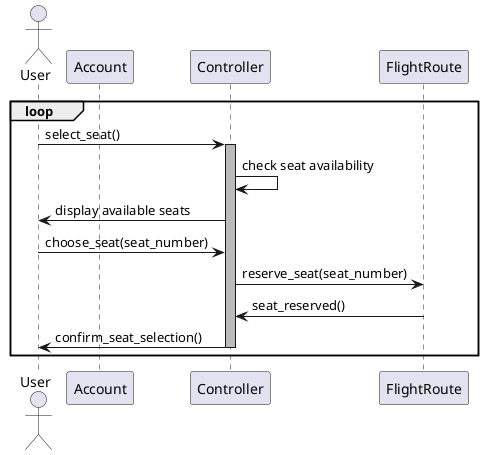 @startuml SelectSeat
actor "User" as user
participant Account
participant Controller
participant FlightRoute

loop
    user -> Controller: select_seat()
    activate Controller #BBBBBB
    Controller -> Controller: check seat availability
    Controller -> user: display available seats
    user -> Controller: choose_seat(seat_number)
    Controller -> FlightRoute: reserve_seat(seat_number)
    FlightRoute -> Controller: seat_reserved()
    Controller -> user: confirm_seat_selection()
    deactivate Controller
end

@enduml
